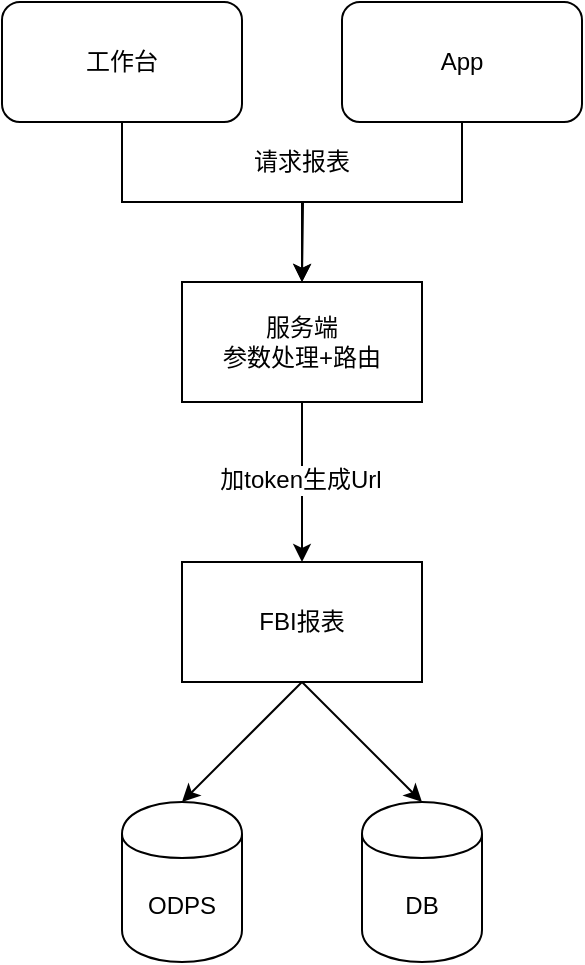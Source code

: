 <mxfile version="10.6.6" type="github"><diagram id="bD7K5oIavKZ7MKzdr0xT" name="Page-1"><mxGraphModel dx="918" dy="647" grid="1" gridSize="10" guides="1" tooltips="1" connect="1" arrows="1" fold="1" page="1" pageScale="1" pageWidth="850" pageHeight="1100" math="0" shadow="0"><root><mxCell id="0"/><mxCell id="1" parent="0"/><mxCell id="CezptuCTw0iiYJ_1a8eS-10" value="" style="edgeStyle=orthogonalEdgeStyle;rounded=0;orthogonalLoop=1;jettySize=auto;html=1;" edge="1" parent="1" source="CezptuCTw0iiYJ_1a8eS-1" target="CezptuCTw0iiYJ_1a8eS-9"><mxGeometry relative="1" as="geometry"/></mxCell><mxCell id="CezptuCTw0iiYJ_1a8eS-12" value="加token生成Url" style="text;html=1;resizable=0;points=[];align=center;verticalAlign=middle;labelBackgroundColor=#ffffff;" vertex="1" connectable="0" parent="CezptuCTw0iiYJ_1a8eS-10"><mxGeometry x="-0.025" y="-1" relative="1" as="geometry"><mxPoint as="offset"/></mxGeometry></mxCell><mxCell id="CezptuCTw0iiYJ_1a8eS-1" value="服务端&lt;br&gt;参数处理+路由&lt;br&gt;" style="rounded=0;whiteSpace=wrap;html=1;" vertex="1" parent="1"><mxGeometry x="170" y="300" width="120" height="60" as="geometry"/></mxCell><mxCell id="CezptuCTw0iiYJ_1a8eS-9" value="FBI报表" style="rounded=0;whiteSpace=wrap;html=1;" vertex="1" parent="1"><mxGeometry x="170" y="440" width="120" height="60" as="geometry"/></mxCell><mxCell id="CezptuCTw0iiYJ_1a8eS-6" value="" style="edgeStyle=orthogonalEdgeStyle;rounded=0;orthogonalLoop=1;jettySize=auto;html=1;exitX=0.5;exitY=1;exitDx=0;exitDy=0;" edge="1" parent="1" source="CezptuCTw0iiYJ_1a8eS-2"><mxGeometry relative="1" as="geometry"><mxPoint x="230" y="300" as="targetPoint"/></mxGeometry></mxCell><mxCell id="CezptuCTw0iiYJ_1a8eS-2" value="工作台&lt;br&gt;" style="rounded=1;whiteSpace=wrap;html=1;" vertex="1" parent="1"><mxGeometry x="80" y="160" width="120" height="60" as="geometry"/></mxCell><mxCell id="CezptuCTw0iiYJ_1a8eS-14" value="" style="edgeStyle=orthogonalEdgeStyle;rounded=0;orthogonalLoop=1;jettySize=auto;html=1;exitX=0.5;exitY=1;exitDx=0;exitDy=0;" edge="1" parent="1" source="CezptuCTw0iiYJ_1a8eS-3"><mxGeometry relative="1" as="geometry"><mxPoint x="230" y="300" as="targetPoint"/><Array as="points"><mxPoint x="310" y="260"/><mxPoint x="230" y="260"/></Array></mxGeometry></mxCell><mxCell id="CezptuCTw0iiYJ_1a8eS-3" value="App" style="rounded=1;whiteSpace=wrap;html=1;" vertex="1" parent="1"><mxGeometry x="250" y="160" width="120" height="60" as="geometry"/></mxCell><mxCell id="CezptuCTw0iiYJ_1a8eS-15" value="请求报表" style="text;html=1;strokeColor=none;fillColor=none;align=center;verticalAlign=middle;whiteSpace=wrap;rounded=0;" vertex="1" parent="1"><mxGeometry x="205" y="230" width="50" height="20" as="geometry"/></mxCell><mxCell id="CezptuCTw0iiYJ_1a8eS-16" value="ODPS" style="shape=cylinder;whiteSpace=wrap;html=1;boundedLbl=1;backgroundOutline=1;" vertex="1" parent="1"><mxGeometry x="140" y="560" width="60" height="80" as="geometry"/></mxCell><mxCell id="CezptuCTw0iiYJ_1a8eS-17" value="DB" style="shape=cylinder;whiteSpace=wrap;html=1;boundedLbl=1;backgroundOutline=1;" vertex="1" parent="1"><mxGeometry x="260" y="560" width="60" height="80" as="geometry"/></mxCell><mxCell id="CezptuCTw0iiYJ_1a8eS-18" value="" style="endArrow=classic;html=1;entryX=0.5;entryY=0;entryDx=0;entryDy=0;" edge="1" parent="1" target="CezptuCTw0iiYJ_1a8eS-16"><mxGeometry width="50" height="50" relative="1" as="geometry"><mxPoint x="230" y="500" as="sourcePoint"/><mxPoint x="130" y="660" as="targetPoint"/></mxGeometry></mxCell><mxCell id="CezptuCTw0iiYJ_1a8eS-19" value="" style="endArrow=classic;html=1;entryX=0.5;entryY=0;entryDx=0;entryDy=0;exitX=0.5;exitY=1;exitDx=0;exitDy=0;" edge="1" parent="1" source="CezptuCTw0iiYJ_1a8eS-9" target="CezptuCTw0iiYJ_1a8eS-17"><mxGeometry width="50" height="50" relative="1" as="geometry"><mxPoint x="80" y="710" as="sourcePoint"/><mxPoint x="130" y="660" as="targetPoint"/></mxGeometry></mxCell></root></mxGraphModel></diagram></mxfile>
